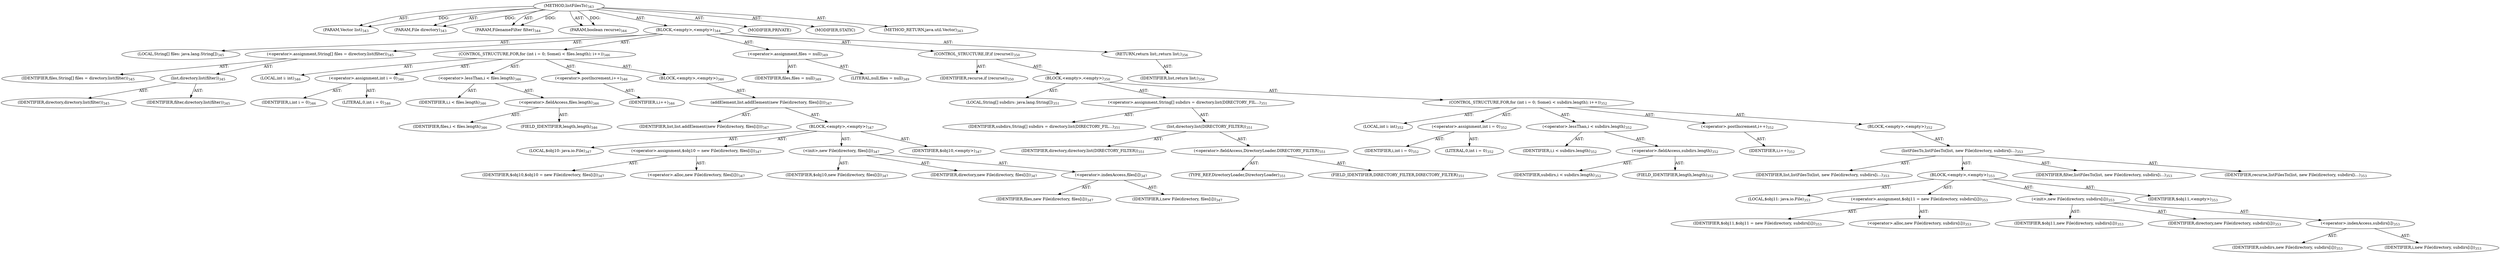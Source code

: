 digraph "listFilesTo" {  
"111669149719" [label = <(METHOD,listFilesTo)<SUB>343</SUB>> ]
"115964117023" [label = <(PARAM,Vector list)<SUB>343</SUB>> ]
"115964117024" [label = <(PARAM,File directory)<SUB>343</SUB>> ]
"115964117025" [label = <(PARAM,FilenameFilter filter)<SUB>344</SUB>> ]
"115964117026" [label = <(PARAM,boolean recurse)<SUB>344</SUB>> ]
"25769803829" [label = <(BLOCK,&lt;empty&gt;,&lt;empty&gt;)<SUB>344</SUB>> ]
"94489280555" [label = <(LOCAL,String[] files: java.lang.String[])<SUB>345</SUB>> ]
"30064771300" [label = <(&lt;operator&gt;.assignment,String[] files = directory.list(filter))<SUB>345</SUB>> ]
"68719476937" [label = <(IDENTIFIER,files,String[] files = directory.list(filter))<SUB>345</SUB>> ]
"30064771301" [label = <(list,directory.list(filter))<SUB>345</SUB>> ]
"68719476938" [label = <(IDENTIFIER,directory,directory.list(filter))<SUB>345</SUB>> ]
"68719476939" [label = <(IDENTIFIER,filter,directory.list(filter))<SUB>345</SUB>> ]
"47244640276" [label = <(CONTROL_STRUCTURE,FOR,for (int i = 0; Some(i &lt; files.length); i++))<SUB>346</SUB>> ]
"94489280556" [label = <(LOCAL,int i: int)<SUB>346</SUB>> ]
"30064771302" [label = <(&lt;operator&gt;.assignment,int i = 0)<SUB>346</SUB>> ]
"68719476940" [label = <(IDENTIFIER,i,int i = 0)<SUB>346</SUB>> ]
"90194313241" [label = <(LITERAL,0,int i = 0)<SUB>346</SUB>> ]
"30064771303" [label = <(&lt;operator&gt;.lessThan,i &lt; files.length)<SUB>346</SUB>> ]
"68719476941" [label = <(IDENTIFIER,i,i &lt; files.length)<SUB>346</SUB>> ]
"30064771304" [label = <(&lt;operator&gt;.fieldAccess,files.length)<SUB>346</SUB>> ]
"68719476942" [label = <(IDENTIFIER,files,i &lt; files.length)<SUB>346</SUB>> ]
"55834574885" [label = <(FIELD_IDENTIFIER,length,length)<SUB>346</SUB>> ]
"30064771305" [label = <(&lt;operator&gt;.postIncrement,i++)<SUB>346</SUB>> ]
"68719476943" [label = <(IDENTIFIER,i,i++)<SUB>346</SUB>> ]
"25769803830" [label = <(BLOCK,&lt;empty&gt;,&lt;empty&gt;)<SUB>346</SUB>> ]
"30064771306" [label = <(addElement,list.addElement(new File(directory, files[i])))<SUB>347</SUB>> ]
"68719476944" [label = <(IDENTIFIER,list,list.addElement(new File(directory, files[i])))<SUB>347</SUB>> ]
"25769803831" [label = <(BLOCK,&lt;empty&gt;,&lt;empty&gt;)<SUB>347</SUB>> ]
"94489280557" [label = <(LOCAL,$obj10: java.io.File)<SUB>347</SUB>> ]
"30064771307" [label = <(&lt;operator&gt;.assignment,$obj10 = new File(directory, files[i]))<SUB>347</SUB>> ]
"68719476945" [label = <(IDENTIFIER,$obj10,$obj10 = new File(directory, files[i]))<SUB>347</SUB>> ]
"30064771308" [label = <(&lt;operator&gt;.alloc,new File(directory, files[i]))<SUB>347</SUB>> ]
"30064771309" [label = <(&lt;init&gt;,new File(directory, files[i]))<SUB>347</SUB>> ]
"68719476946" [label = <(IDENTIFIER,$obj10,new File(directory, files[i]))<SUB>347</SUB>> ]
"68719476947" [label = <(IDENTIFIER,directory,new File(directory, files[i]))<SUB>347</SUB>> ]
"30064771310" [label = <(&lt;operator&gt;.indexAccess,files[i])<SUB>347</SUB>> ]
"68719476948" [label = <(IDENTIFIER,files,new File(directory, files[i]))<SUB>347</SUB>> ]
"68719476949" [label = <(IDENTIFIER,i,new File(directory, files[i]))<SUB>347</SUB>> ]
"68719476950" [label = <(IDENTIFIER,$obj10,&lt;empty&gt;)<SUB>347</SUB>> ]
"30064771311" [label = <(&lt;operator&gt;.assignment,files = null)<SUB>349</SUB>> ]
"68719476951" [label = <(IDENTIFIER,files,files = null)<SUB>349</SUB>> ]
"90194313242" [label = <(LITERAL,null,files = null)<SUB>349</SUB>> ]
"47244640277" [label = <(CONTROL_STRUCTURE,IF,if (recurse))<SUB>350</SUB>> ]
"68719476952" [label = <(IDENTIFIER,recurse,if (recurse))<SUB>350</SUB>> ]
"25769803832" [label = <(BLOCK,&lt;empty&gt;,&lt;empty&gt;)<SUB>350</SUB>> ]
"94489280558" [label = <(LOCAL,String[] subdirs: java.lang.String[])<SUB>351</SUB>> ]
"30064771312" [label = <(&lt;operator&gt;.assignment,String[] subdirs = directory.list(DIRECTORY_FIL...)<SUB>351</SUB>> ]
"68719476953" [label = <(IDENTIFIER,subdirs,String[] subdirs = directory.list(DIRECTORY_FIL...)<SUB>351</SUB>> ]
"30064771313" [label = <(list,directory.list(DIRECTORY_FILTER))<SUB>351</SUB>> ]
"68719476954" [label = <(IDENTIFIER,directory,directory.list(DIRECTORY_FILTER))<SUB>351</SUB>> ]
"30064771314" [label = <(&lt;operator&gt;.fieldAccess,DirectoryLoader.DIRECTORY_FILTER)<SUB>351</SUB>> ]
"180388626438" [label = <(TYPE_REF,DirectoryLoader,DirectoryLoader)<SUB>351</SUB>> ]
"55834574886" [label = <(FIELD_IDENTIFIER,DIRECTORY_FILTER,DIRECTORY_FILTER)<SUB>351</SUB>> ]
"47244640278" [label = <(CONTROL_STRUCTURE,FOR,for (int i = 0; Some(i &lt; subdirs.length); i++))<SUB>352</SUB>> ]
"94489280559" [label = <(LOCAL,int i: int)<SUB>352</SUB>> ]
"30064771315" [label = <(&lt;operator&gt;.assignment,int i = 0)<SUB>352</SUB>> ]
"68719476955" [label = <(IDENTIFIER,i,int i = 0)<SUB>352</SUB>> ]
"90194313243" [label = <(LITERAL,0,int i = 0)<SUB>352</SUB>> ]
"30064771316" [label = <(&lt;operator&gt;.lessThan,i &lt; subdirs.length)<SUB>352</SUB>> ]
"68719476956" [label = <(IDENTIFIER,i,i &lt; subdirs.length)<SUB>352</SUB>> ]
"30064771317" [label = <(&lt;operator&gt;.fieldAccess,subdirs.length)<SUB>352</SUB>> ]
"68719476957" [label = <(IDENTIFIER,subdirs,i &lt; subdirs.length)<SUB>352</SUB>> ]
"55834574887" [label = <(FIELD_IDENTIFIER,length,length)<SUB>352</SUB>> ]
"30064771318" [label = <(&lt;operator&gt;.postIncrement,i++)<SUB>352</SUB>> ]
"68719476958" [label = <(IDENTIFIER,i,i++)<SUB>352</SUB>> ]
"25769803833" [label = <(BLOCK,&lt;empty&gt;,&lt;empty&gt;)<SUB>352</SUB>> ]
"30064771319" [label = <(listFilesTo,listFilesTo(list, new File(directory, subdirs[i...)<SUB>353</SUB>> ]
"68719476959" [label = <(IDENTIFIER,list,listFilesTo(list, new File(directory, subdirs[i...)<SUB>353</SUB>> ]
"25769803834" [label = <(BLOCK,&lt;empty&gt;,&lt;empty&gt;)<SUB>353</SUB>> ]
"94489280560" [label = <(LOCAL,$obj11: java.io.File)<SUB>353</SUB>> ]
"30064771320" [label = <(&lt;operator&gt;.assignment,$obj11 = new File(directory, subdirs[i]))<SUB>353</SUB>> ]
"68719476960" [label = <(IDENTIFIER,$obj11,$obj11 = new File(directory, subdirs[i]))<SUB>353</SUB>> ]
"30064771321" [label = <(&lt;operator&gt;.alloc,new File(directory, subdirs[i]))<SUB>353</SUB>> ]
"30064771322" [label = <(&lt;init&gt;,new File(directory, subdirs[i]))<SUB>353</SUB>> ]
"68719476961" [label = <(IDENTIFIER,$obj11,new File(directory, subdirs[i]))<SUB>353</SUB>> ]
"68719476962" [label = <(IDENTIFIER,directory,new File(directory, subdirs[i]))<SUB>353</SUB>> ]
"30064771323" [label = <(&lt;operator&gt;.indexAccess,subdirs[i])<SUB>353</SUB>> ]
"68719476963" [label = <(IDENTIFIER,subdirs,new File(directory, subdirs[i]))<SUB>353</SUB>> ]
"68719476964" [label = <(IDENTIFIER,i,new File(directory, subdirs[i]))<SUB>353</SUB>> ]
"68719476965" [label = <(IDENTIFIER,$obj11,&lt;empty&gt;)<SUB>353</SUB>> ]
"68719476966" [label = <(IDENTIFIER,filter,listFilesTo(list, new File(directory, subdirs[i...)<SUB>353</SUB>> ]
"68719476967" [label = <(IDENTIFIER,recurse,listFilesTo(list, new File(directory, subdirs[i...)<SUB>353</SUB>> ]
"146028888079" [label = <(RETURN,return list;,return list;)<SUB>356</SUB>> ]
"68719476968" [label = <(IDENTIFIER,list,return list;)<SUB>356</SUB>> ]
"133143986234" [label = <(MODIFIER,PRIVATE)> ]
"133143986235" [label = <(MODIFIER,STATIC)> ]
"128849018903" [label = <(METHOD_RETURN,java.util.Vector)<SUB>343</SUB>> ]
  "111669149719" -> "115964117023"  [ label = "AST: "] 
  "111669149719" -> "115964117024"  [ label = "AST: "] 
  "111669149719" -> "115964117025"  [ label = "AST: "] 
  "111669149719" -> "115964117026"  [ label = "AST: "] 
  "111669149719" -> "25769803829"  [ label = "AST: "] 
  "111669149719" -> "133143986234"  [ label = "AST: "] 
  "111669149719" -> "133143986235"  [ label = "AST: "] 
  "111669149719" -> "128849018903"  [ label = "AST: "] 
  "25769803829" -> "94489280555"  [ label = "AST: "] 
  "25769803829" -> "30064771300"  [ label = "AST: "] 
  "25769803829" -> "47244640276"  [ label = "AST: "] 
  "25769803829" -> "30064771311"  [ label = "AST: "] 
  "25769803829" -> "47244640277"  [ label = "AST: "] 
  "25769803829" -> "146028888079"  [ label = "AST: "] 
  "30064771300" -> "68719476937"  [ label = "AST: "] 
  "30064771300" -> "30064771301"  [ label = "AST: "] 
  "30064771301" -> "68719476938"  [ label = "AST: "] 
  "30064771301" -> "68719476939"  [ label = "AST: "] 
  "47244640276" -> "94489280556"  [ label = "AST: "] 
  "47244640276" -> "30064771302"  [ label = "AST: "] 
  "47244640276" -> "30064771303"  [ label = "AST: "] 
  "47244640276" -> "30064771305"  [ label = "AST: "] 
  "47244640276" -> "25769803830"  [ label = "AST: "] 
  "30064771302" -> "68719476940"  [ label = "AST: "] 
  "30064771302" -> "90194313241"  [ label = "AST: "] 
  "30064771303" -> "68719476941"  [ label = "AST: "] 
  "30064771303" -> "30064771304"  [ label = "AST: "] 
  "30064771304" -> "68719476942"  [ label = "AST: "] 
  "30064771304" -> "55834574885"  [ label = "AST: "] 
  "30064771305" -> "68719476943"  [ label = "AST: "] 
  "25769803830" -> "30064771306"  [ label = "AST: "] 
  "30064771306" -> "68719476944"  [ label = "AST: "] 
  "30064771306" -> "25769803831"  [ label = "AST: "] 
  "25769803831" -> "94489280557"  [ label = "AST: "] 
  "25769803831" -> "30064771307"  [ label = "AST: "] 
  "25769803831" -> "30064771309"  [ label = "AST: "] 
  "25769803831" -> "68719476950"  [ label = "AST: "] 
  "30064771307" -> "68719476945"  [ label = "AST: "] 
  "30064771307" -> "30064771308"  [ label = "AST: "] 
  "30064771309" -> "68719476946"  [ label = "AST: "] 
  "30064771309" -> "68719476947"  [ label = "AST: "] 
  "30064771309" -> "30064771310"  [ label = "AST: "] 
  "30064771310" -> "68719476948"  [ label = "AST: "] 
  "30064771310" -> "68719476949"  [ label = "AST: "] 
  "30064771311" -> "68719476951"  [ label = "AST: "] 
  "30064771311" -> "90194313242"  [ label = "AST: "] 
  "47244640277" -> "68719476952"  [ label = "AST: "] 
  "47244640277" -> "25769803832"  [ label = "AST: "] 
  "25769803832" -> "94489280558"  [ label = "AST: "] 
  "25769803832" -> "30064771312"  [ label = "AST: "] 
  "25769803832" -> "47244640278"  [ label = "AST: "] 
  "30064771312" -> "68719476953"  [ label = "AST: "] 
  "30064771312" -> "30064771313"  [ label = "AST: "] 
  "30064771313" -> "68719476954"  [ label = "AST: "] 
  "30064771313" -> "30064771314"  [ label = "AST: "] 
  "30064771314" -> "180388626438"  [ label = "AST: "] 
  "30064771314" -> "55834574886"  [ label = "AST: "] 
  "47244640278" -> "94489280559"  [ label = "AST: "] 
  "47244640278" -> "30064771315"  [ label = "AST: "] 
  "47244640278" -> "30064771316"  [ label = "AST: "] 
  "47244640278" -> "30064771318"  [ label = "AST: "] 
  "47244640278" -> "25769803833"  [ label = "AST: "] 
  "30064771315" -> "68719476955"  [ label = "AST: "] 
  "30064771315" -> "90194313243"  [ label = "AST: "] 
  "30064771316" -> "68719476956"  [ label = "AST: "] 
  "30064771316" -> "30064771317"  [ label = "AST: "] 
  "30064771317" -> "68719476957"  [ label = "AST: "] 
  "30064771317" -> "55834574887"  [ label = "AST: "] 
  "30064771318" -> "68719476958"  [ label = "AST: "] 
  "25769803833" -> "30064771319"  [ label = "AST: "] 
  "30064771319" -> "68719476959"  [ label = "AST: "] 
  "30064771319" -> "25769803834"  [ label = "AST: "] 
  "30064771319" -> "68719476966"  [ label = "AST: "] 
  "30064771319" -> "68719476967"  [ label = "AST: "] 
  "25769803834" -> "94489280560"  [ label = "AST: "] 
  "25769803834" -> "30064771320"  [ label = "AST: "] 
  "25769803834" -> "30064771322"  [ label = "AST: "] 
  "25769803834" -> "68719476965"  [ label = "AST: "] 
  "30064771320" -> "68719476960"  [ label = "AST: "] 
  "30064771320" -> "30064771321"  [ label = "AST: "] 
  "30064771322" -> "68719476961"  [ label = "AST: "] 
  "30064771322" -> "68719476962"  [ label = "AST: "] 
  "30064771322" -> "30064771323"  [ label = "AST: "] 
  "30064771323" -> "68719476963"  [ label = "AST: "] 
  "30064771323" -> "68719476964"  [ label = "AST: "] 
  "146028888079" -> "68719476968"  [ label = "AST: "] 
  "111669149719" -> "115964117023"  [ label = "DDG: "] 
  "111669149719" -> "115964117024"  [ label = "DDG: "] 
  "111669149719" -> "115964117025"  [ label = "DDG: "] 
  "111669149719" -> "115964117026"  [ label = "DDG: "] 
}
